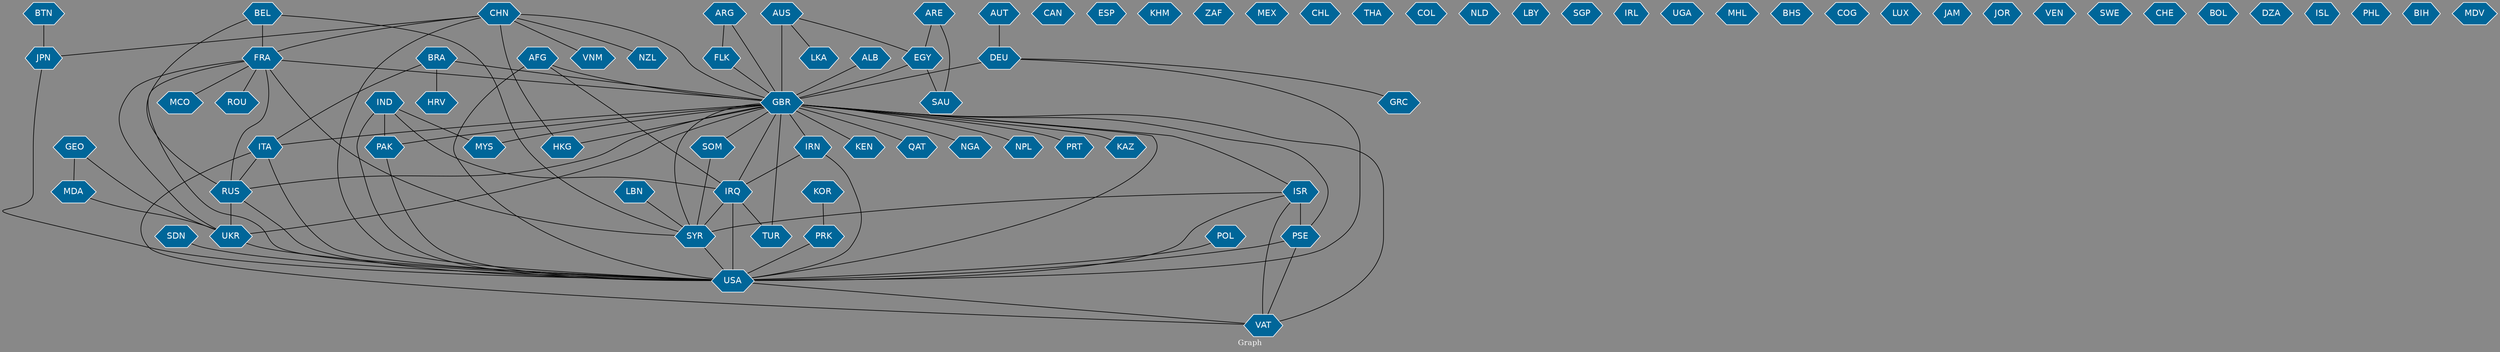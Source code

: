 // Countries together in item graph
graph {
	graph [bgcolor="#888888" fontcolor=white fontsize=12 label="Graph" outputorder=edgesfirst overlap=prism]
	node [color=white fillcolor="#006699" fontcolor=white fontname=Helvetica shape=hexagon style=filled]
	edge [arrowhead=open color=black fontcolor=white fontname=Courier fontsize=12]
		GBR [label=GBR]
		IRN [label=IRN]
		USA [label=USA]
		IRQ [label=IRQ]
		FRA [label=FRA]
		PRK [label=PRK]
		RUS [label=RUS]
		BEL [label=BEL]
		POL [label=POL]
		UKR [label=UKR]
		AUT [label=AUT]
		DEU [label=DEU]
		AFG [label=AFG]
		CHN [label=CHN]
		MCO [label=MCO]
		SYR [label=SYR]
		PSE [label=PSE]
		VAT [label=VAT]
		KEN [label=KEN]
		JPN [label=JPN]
		CAN [label=CAN]
		MYS [label=MYS]
		ESP [label=ESP]
		ISR [label=ISR]
		SDN [label=SDN]
		PAK [label=PAK]
		QAT [label=QAT]
		IND [label=IND]
		GRC [label=GRC]
		KHM [label=KHM]
		KOR [label=KOR]
		SOM [label=SOM]
		ZAF [label=ZAF]
		NGA [label=NGA]
		ITA [label=ITA]
		MEX [label=MEX]
		CHL [label=CHL]
		AUS [label=AUS]
		TUR [label=TUR]
		BRA [label=BRA]
		THA [label=THA]
		EGY [label=EGY]
		COL [label=COL]
		NLD [label=NLD]
		NPL [label=NPL]
		HRV [label=HRV]
		SAU [label=SAU]
		LBY [label=LBY]
		MDA [label=MDA]
		GEO [label=GEO]
		SGP [label=SGP]
		NZL [label=NZL]
		LBN [label=LBN]
		IRL [label=IRL]
		HKG [label=HKG]
		UGA [label=UGA]
		MHL [label=MHL]
		ARG [label=ARG]
		BHS [label=BHS]
		COG [label=COG]
		LUX [label=LUX]
		JAM [label=JAM]
		JOR [label=JOR]
		PRT [label=PRT]
		VNM [label=VNM]
		LKA [label=LKA]
		KAZ [label=KAZ]
		VEN [label=VEN]
		ALB [label=ALB]
		BTN [label=BTN]
		SWE [label=SWE]
		CHE [label=CHE]
		BOL [label=BOL]
		ROU [label=ROU]
		DZA [label=DZA]
		ISL [label=ISL]
		PHL [label=PHL]
		FLK [label=FLK]
		BIH [label=BIH]
		MDV [label=MDV]
		ARE [label=ARE]
			ALB -- GBR [weight=1]
			GBR -- IRN [weight=8]
			USA -- VAT [weight=1]
			BRA -- HRV [weight=2]
			GEO -- MDA [weight=1]
			ITA -- RUS [weight=2]
			GBR -- KEN [weight=1]
			AFG -- GBR [weight=1]
			ISR -- VAT [weight=1]
			DEU -- GBR [weight=8]
			GBR -- PRT [weight=1]
			FLK -- GBR [weight=1]
			AFG -- USA [weight=2]
			PSE -- VAT [weight=1]
			FRA -- MCO [weight=2]
			BEL -- FRA [weight=3]
			GBR -- PSE [weight=1]
			AUT -- DEU [weight=1]
			ARE -- EGY [weight=1]
			GBR -- VAT [weight=1]
			PRK -- USA [weight=2]
			GBR -- UKR [weight=1]
			KOR -- PRK [weight=2]
			AUS -- EGY [weight=1]
			JPN -- USA [weight=1]
			CHN -- USA [weight=4]
			CHN -- GBR [weight=4]
			BRA -- GBR [weight=3]
			GBR -- HKG [weight=1]
			BTN -- JPN [weight=1]
			GBR -- ISR [weight=1]
			GBR -- PAK [weight=3]
			GBR -- SOM [weight=2]
			CHN -- JPN [weight=1]
			GBR -- QAT [weight=1]
			EGY -- GBR [weight=2]
			LBN -- SYR [weight=1]
			UKR -- USA [weight=3]
			PSE -- USA [weight=1]
			IRQ -- SYR [weight=6]
			CHN -- NZL [weight=1]
			CHN -- FRA [weight=1]
			ISR -- USA [weight=1]
			DEU -- GRC [weight=1]
			GBR -- RUS [weight=3]
			POL -- USA [weight=1]
			GBR -- IRQ [weight=11]
			GBR -- SYR [weight=1]
			AUS -- GBR [weight=6]
			FRA -- USA [weight=2]
			ISR -- PSE [weight=17]
			IND -- PAK [weight=1]
			FRA -- GBR [weight=2]
			PAK -- USA [weight=3]
			ARE -- SAU [weight=1]
			IRN -- IRQ [weight=11]
			FRA -- ROU [weight=1]
			BRA -- ITA [weight=1]
			GBR -- NPL [weight=1]
			FRA -- SYR [weight=2]
			AUS -- LKA [weight=1]
			RUS -- UKR [weight=25]
			ITA -- USA [weight=1]
			FRA -- RUS [weight=1]
			IRN -- USA [weight=9]
			GEO -- UKR [weight=1]
			ARG -- FLK [weight=1]
			IND -- MYS [weight=1]
			GBR -- USA [weight=12]
			SDN -- USA [weight=4]
			SYR -- USA [weight=2]
			EGY -- SAU [weight=1]
			ISR -- SYR [weight=3]
			IRQ -- USA [weight=41]
			ARG -- GBR [weight=1]
			GBR -- TUR [weight=1]
			SOM -- SYR [weight=1]
			BEL -- SYR [weight=2]
			IND -- IRQ [weight=1]
			ITA -- VAT [weight=1]
			AFG -- IRQ [weight=1]
			RUS -- USA [weight=7]
			DEU -- USA [weight=1]
			BEL -- RUS [weight=1]
			GBR -- NGA [weight=1]
			GBR -- ITA [weight=4]
			MDA -- UKR [weight=1]
			CHN -- VNM [weight=1]
			GBR -- KAZ [weight=1]
			IRQ -- TUR [weight=1]
			GBR -- MYS [weight=5]
			FRA -- UKR [weight=1]
			IND -- USA [weight=1]
			CHN -- HKG [weight=3]
}